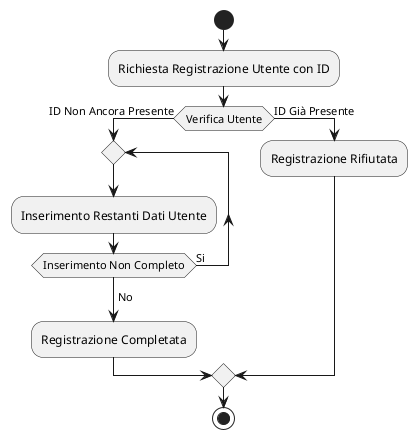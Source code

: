 @startuml

start

:Richiesta Registrazione Utente con ID;

if (Verifica Utente) then (ID Non Ancora Presente)
  
  repeat
  
    :Inserimento Restanti Dati Utente;
  
  repeat while (Inserimento Non Completo) is (Si)
  ->No;
  
  :Registrazione Completata;
  
else (ID Già Presente)
  
  :Registrazione Rifiutata;

endif

stop

@enduml
